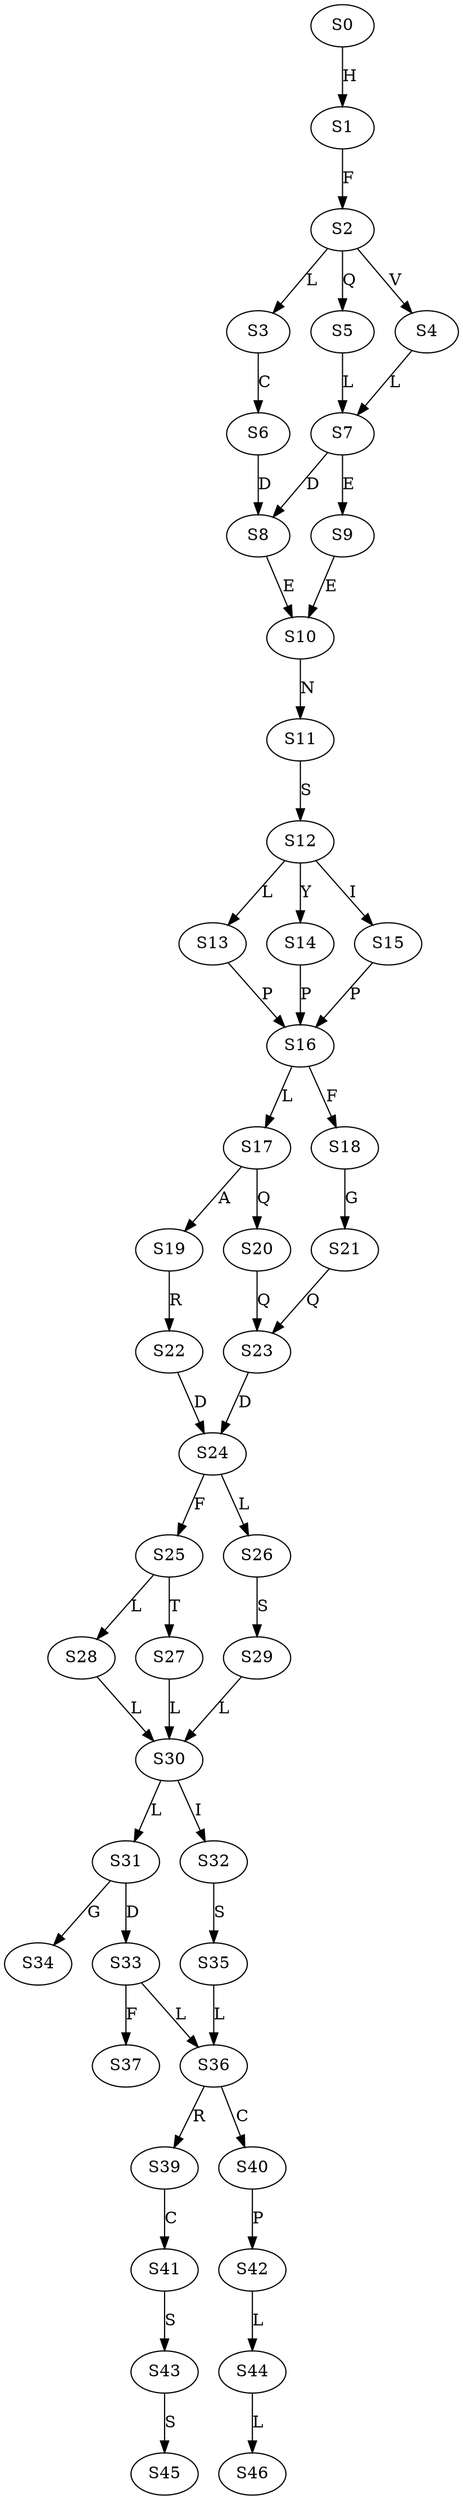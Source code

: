 strict digraph  {
	S0 -> S1 [ label = H ];
	S1 -> S2 [ label = F ];
	S2 -> S3 [ label = L ];
	S2 -> S4 [ label = V ];
	S2 -> S5 [ label = Q ];
	S3 -> S6 [ label = C ];
	S4 -> S7 [ label = L ];
	S5 -> S7 [ label = L ];
	S6 -> S8 [ label = D ];
	S7 -> S9 [ label = E ];
	S7 -> S8 [ label = D ];
	S8 -> S10 [ label = E ];
	S9 -> S10 [ label = E ];
	S10 -> S11 [ label = N ];
	S11 -> S12 [ label = S ];
	S12 -> S13 [ label = L ];
	S12 -> S14 [ label = Y ];
	S12 -> S15 [ label = I ];
	S13 -> S16 [ label = P ];
	S14 -> S16 [ label = P ];
	S15 -> S16 [ label = P ];
	S16 -> S17 [ label = L ];
	S16 -> S18 [ label = F ];
	S17 -> S19 [ label = A ];
	S17 -> S20 [ label = Q ];
	S18 -> S21 [ label = G ];
	S19 -> S22 [ label = R ];
	S20 -> S23 [ label = Q ];
	S21 -> S23 [ label = Q ];
	S22 -> S24 [ label = D ];
	S23 -> S24 [ label = D ];
	S24 -> S25 [ label = F ];
	S24 -> S26 [ label = L ];
	S25 -> S27 [ label = T ];
	S25 -> S28 [ label = L ];
	S26 -> S29 [ label = S ];
	S27 -> S30 [ label = L ];
	S28 -> S30 [ label = L ];
	S29 -> S30 [ label = L ];
	S30 -> S31 [ label = L ];
	S30 -> S32 [ label = I ];
	S31 -> S33 [ label = D ];
	S31 -> S34 [ label = G ];
	S32 -> S35 [ label = S ];
	S33 -> S36 [ label = L ];
	S33 -> S37 [ label = F ];
	S35 -> S36 [ label = L ];
	S36 -> S39 [ label = R ];
	S36 -> S40 [ label = C ];
	S39 -> S41 [ label = C ];
	S40 -> S42 [ label = P ];
	S41 -> S43 [ label = S ];
	S42 -> S44 [ label = L ];
	S43 -> S45 [ label = S ];
	S44 -> S46 [ label = L ];
}
